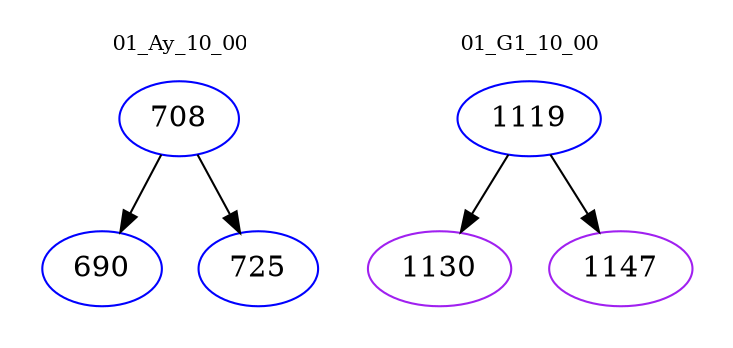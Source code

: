 digraph{
subgraph cluster_0 {
color = white
label = "01_Ay_10_00";
fontsize=10;
T0_708 [label="708", color="blue"]
T0_708 -> T0_690 [color="black"]
T0_690 [label="690", color="blue"]
T0_708 -> T0_725 [color="black"]
T0_725 [label="725", color="blue"]
}
subgraph cluster_1 {
color = white
label = "01_G1_10_00";
fontsize=10;
T1_1119 [label="1119", color="blue"]
T1_1119 -> T1_1130 [color="black"]
T1_1130 [label="1130", color="purple"]
T1_1119 -> T1_1147 [color="black"]
T1_1147 [label="1147", color="purple"]
}
}
